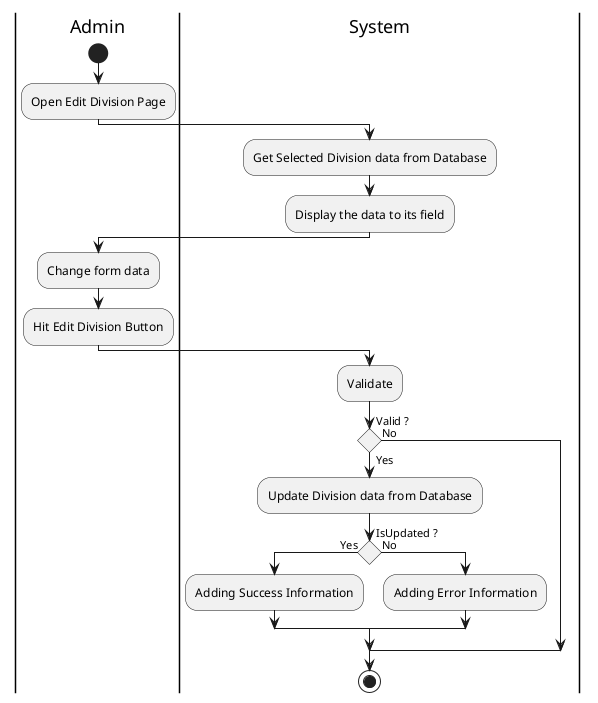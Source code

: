 @startuml UpdateDivision

skinparam ConditionEndStyle hline
skinparam conditionStyle diamond
skinparam Monochrome true
skinparam Shadowing false

|Admin|
start
:Open Edit Division Page;

|System|
:Get Selected Division data from Database;
:Display the data to its field;

|Admin|
:Change form data;
:Hit Edit Division Button;

|System|
:Validate;

if (Valid ?) then (Yes)
    :Update Division data from Database;
    if (IsUpdated ?) then (Yes)
        :Adding Success Information;
    else (No)
        :Adding Error Information;
    endif
else (No)
endif
stop

@enduml
